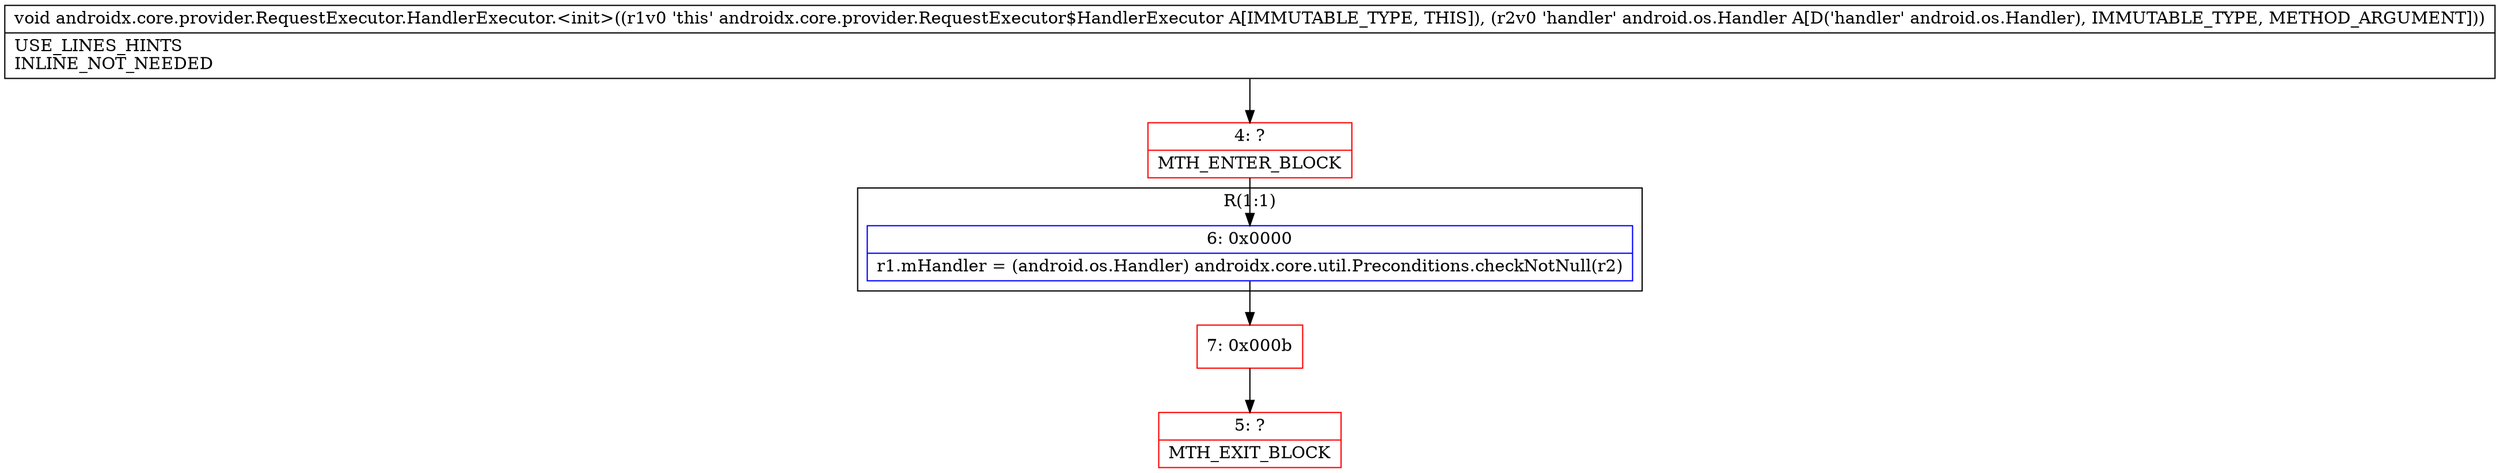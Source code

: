 digraph "CFG forandroidx.core.provider.RequestExecutor.HandlerExecutor.\<init\>(Landroid\/os\/Handler;)V" {
subgraph cluster_Region_190781687 {
label = "R(1:1)";
node [shape=record,color=blue];
Node_6 [shape=record,label="{6\:\ 0x0000|r1.mHandler = (android.os.Handler) androidx.core.util.Preconditions.checkNotNull(r2)\l}"];
}
Node_4 [shape=record,color=red,label="{4\:\ ?|MTH_ENTER_BLOCK\l}"];
Node_7 [shape=record,color=red,label="{7\:\ 0x000b}"];
Node_5 [shape=record,color=red,label="{5\:\ ?|MTH_EXIT_BLOCK\l}"];
MethodNode[shape=record,label="{void androidx.core.provider.RequestExecutor.HandlerExecutor.\<init\>((r1v0 'this' androidx.core.provider.RequestExecutor$HandlerExecutor A[IMMUTABLE_TYPE, THIS]), (r2v0 'handler' android.os.Handler A[D('handler' android.os.Handler), IMMUTABLE_TYPE, METHOD_ARGUMENT]))  | USE_LINES_HINTS\lINLINE_NOT_NEEDED\l}"];
MethodNode -> Node_4;Node_6 -> Node_7;
Node_4 -> Node_6;
Node_7 -> Node_5;
}

